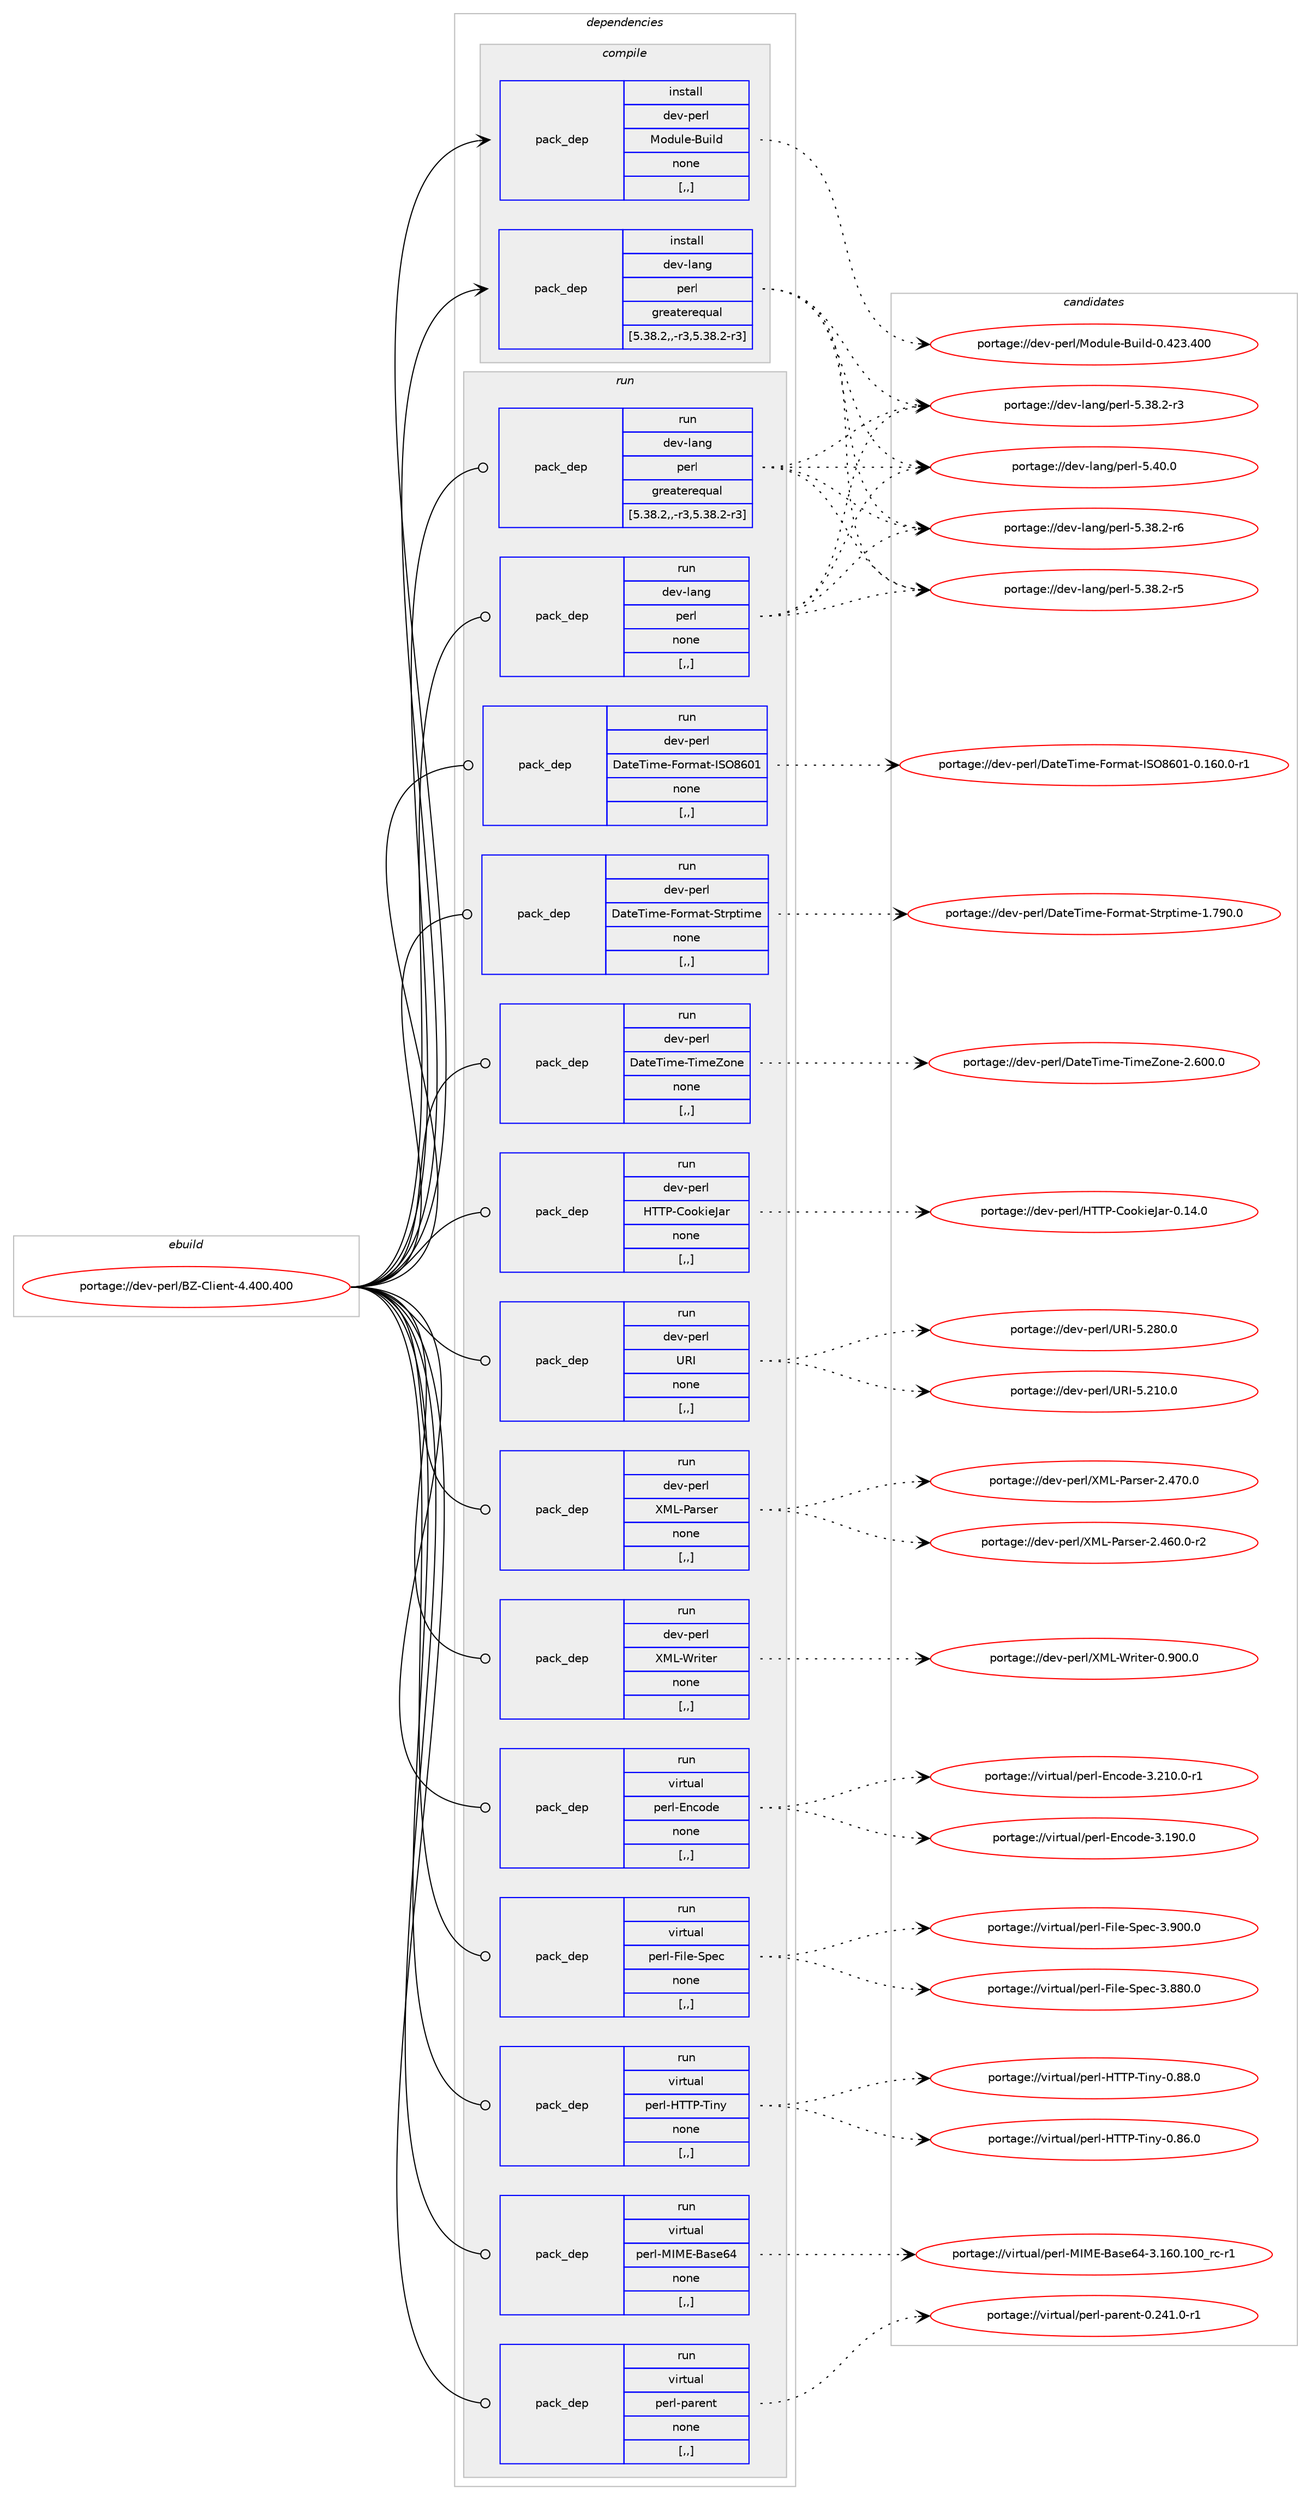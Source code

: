 digraph prolog {

# *************
# Graph options
# *************

newrank=true;
concentrate=true;
compound=true;
graph [rankdir=LR,fontname=Helvetica,fontsize=10,ranksep=1.5];#, ranksep=2.5, nodesep=0.2];
edge  [arrowhead=vee];
node  [fontname=Helvetica,fontsize=10];

# **********
# The ebuild
# **********

subgraph cluster_leftcol {
color=gray;
label=<<i>ebuild</i>>;
id [label="portage://dev-perl/BZ-Client-4.400.400", color=red, width=4, href="../dev-perl/BZ-Client-4.400.400.svg"];
}

# ****************
# The dependencies
# ****************

subgraph cluster_midcol {
color=gray;
label=<<i>dependencies</i>>;
subgraph cluster_compile {
fillcolor="#eeeeee";
style=filled;
label=<<i>compile</i>>;
subgraph pack95588 {
dependency126599 [label=<<TABLE BORDER="0" CELLBORDER="1" CELLSPACING="0" CELLPADDING="4" WIDTH="220"><TR><TD ROWSPAN="6" CELLPADDING="30">pack_dep</TD></TR><TR><TD WIDTH="110">install</TD></TR><TR><TD>dev-lang</TD></TR><TR><TD>perl</TD></TR><TR><TD>greaterequal</TD></TR><TR><TD>[5.38.2,,-r3,5.38.2-r3]</TD></TR></TABLE>>, shape=none, color=blue];
}
id:e -> dependency126599:w [weight=20,style="solid",arrowhead="vee"];
subgraph pack95589 {
dependency126600 [label=<<TABLE BORDER="0" CELLBORDER="1" CELLSPACING="0" CELLPADDING="4" WIDTH="220"><TR><TD ROWSPAN="6" CELLPADDING="30">pack_dep</TD></TR><TR><TD WIDTH="110">install</TD></TR><TR><TD>dev-perl</TD></TR><TR><TD>Module-Build</TD></TR><TR><TD>none</TD></TR><TR><TD>[,,]</TD></TR></TABLE>>, shape=none, color=blue];
}
id:e -> dependency126600:w [weight=20,style="solid",arrowhead="vee"];
}
subgraph cluster_compileandrun {
fillcolor="#eeeeee";
style=filled;
label=<<i>compile and run</i>>;
}
subgraph cluster_run {
fillcolor="#eeeeee";
style=filled;
label=<<i>run</i>>;
subgraph pack95590 {
dependency126601 [label=<<TABLE BORDER="0" CELLBORDER="1" CELLSPACING="0" CELLPADDING="4" WIDTH="220"><TR><TD ROWSPAN="6" CELLPADDING="30">pack_dep</TD></TR><TR><TD WIDTH="110">run</TD></TR><TR><TD>dev-lang</TD></TR><TR><TD>perl</TD></TR><TR><TD>greaterequal</TD></TR><TR><TD>[5.38.2,,-r3,5.38.2-r3]</TD></TR></TABLE>>, shape=none, color=blue];
}
id:e -> dependency126601:w [weight=20,style="solid",arrowhead="odot"];
subgraph pack95591 {
dependency126602 [label=<<TABLE BORDER="0" CELLBORDER="1" CELLSPACING="0" CELLPADDING="4" WIDTH="220"><TR><TD ROWSPAN="6" CELLPADDING="30">pack_dep</TD></TR><TR><TD WIDTH="110">run</TD></TR><TR><TD>dev-lang</TD></TR><TR><TD>perl</TD></TR><TR><TD>none</TD></TR><TR><TD>[,,]</TD></TR></TABLE>>, shape=none, color=blue];
}
id:e -> dependency126602:w [weight=20,style="solid",arrowhead="odot"];
subgraph pack95592 {
dependency126603 [label=<<TABLE BORDER="0" CELLBORDER="1" CELLSPACING="0" CELLPADDING="4" WIDTH="220"><TR><TD ROWSPAN="6" CELLPADDING="30">pack_dep</TD></TR><TR><TD WIDTH="110">run</TD></TR><TR><TD>dev-perl</TD></TR><TR><TD>DateTime-Format-ISO8601</TD></TR><TR><TD>none</TD></TR><TR><TD>[,,]</TD></TR></TABLE>>, shape=none, color=blue];
}
id:e -> dependency126603:w [weight=20,style="solid",arrowhead="odot"];
subgraph pack95593 {
dependency126604 [label=<<TABLE BORDER="0" CELLBORDER="1" CELLSPACING="0" CELLPADDING="4" WIDTH="220"><TR><TD ROWSPAN="6" CELLPADDING="30">pack_dep</TD></TR><TR><TD WIDTH="110">run</TD></TR><TR><TD>dev-perl</TD></TR><TR><TD>DateTime-Format-Strptime</TD></TR><TR><TD>none</TD></TR><TR><TD>[,,]</TD></TR></TABLE>>, shape=none, color=blue];
}
id:e -> dependency126604:w [weight=20,style="solid",arrowhead="odot"];
subgraph pack95594 {
dependency126605 [label=<<TABLE BORDER="0" CELLBORDER="1" CELLSPACING="0" CELLPADDING="4" WIDTH="220"><TR><TD ROWSPAN="6" CELLPADDING="30">pack_dep</TD></TR><TR><TD WIDTH="110">run</TD></TR><TR><TD>dev-perl</TD></TR><TR><TD>DateTime-TimeZone</TD></TR><TR><TD>none</TD></TR><TR><TD>[,,]</TD></TR></TABLE>>, shape=none, color=blue];
}
id:e -> dependency126605:w [weight=20,style="solid",arrowhead="odot"];
subgraph pack95595 {
dependency126606 [label=<<TABLE BORDER="0" CELLBORDER="1" CELLSPACING="0" CELLPADDING="4" WIDTH="220"><TR><TD ROWSPAN="6" CELLPADDING="30">pack_dep</TD></TR><TR><TD WIDTH="110">run</TD></TR><TR><TD>dev-perl</TD></TR><TR><TD>HTTP-CookieJar</TD></TR><TR><TD>none</TD></TR><TR><TD>[,,]</TD></TR></TABLE>>, shape=none, color=blue];
}
id:e -> dependency126606:w [weight=20,style="solid",arrowhead="odot"];
subgraph pack95596 {
dependency126607 [label=<<TABLE BORDER="0" CELLBORDER="1" CELLSPACING="0" CELLPADDING="4" WIDTH="220"><TR><TD ROWSPAN="6" CELLPADDING="30">pack_dep</TD></TR><TR><TD WIDTH="110">run</TD></TR><TR><TD>dev-perl</TD></TR><TR><TD>URI</TD></TR><TR><TD>none</TD></TR><TR><TD>[,,]</TD></TR></TABLE>>, shape=none, color=blue];
}
id:e -> dependency126607:w [weight=20,style="solid",arrowhead="odot"];
subgraph pack95597 {
dependency126608 [label=<<TABLE BORDER="0" CELLBORDER="1" CELLSPACING="0" CELLPADDING="4" WIDTH="220"><TR><TD ROWSPAN="6" CELLPADDING="30">pack_dep</TD></TR><TR><TD WIDTH="110">run</TD></TR><TR><TD>dev-perl</TD></TR><TR><TD>XML-Parser</TD></TR><TR><TD>none</TD></TR><TR><TD>[,,]</TD></TR></TABLE>>, shape=none, color=blue];
}
id:e -> dependency126608:w [weight=20,style="solid",arrowhead="odot"];
subgraph pack95598 {
dependency126609 [label=<<TABLE BORDER="0" CELLBORDER="1" CELLSPACING="0" CELLPADDING="4" WIDTH="220"><TR><TD ROWSPAN="6" CELLPADDING="30">pack_dep</TD></TR><TR><TD WIDTH="110">run</TD></TR><TR><TD>dev-perl</TD></TR><TR><TD>XML-Writer</TD></TR><TR><TD>none</TD></TR><TR><TD>[,,]</TD></TR></TABLE>>, shape=none, color=blue];
}
id:e -> dependency126609:w [weight=20,style="solid",arrowhead="odot"];
subgraph pack95599 {
dependency126610 [label=<<TABLE BORDER="0" CELLBORDER="1" CELLSPACING="0" CELLPADDING="4" WIDTH="220"><TR><TD ROWSPAN="6" CELLPADDING="30">pack_dep</TD></TR><TR><TD WIDTH="110">run</TD></TR><TR><TD>virtual</TD></TR><TR><TD>perl-Encode</TD></TR><TR><TD>none</TD></TR><TR><TD>[,,]</TD></TR></TABLE>>, shape=none, color=blue];
}
id:e -> dependency126610:w [weight=20,style="solid",arrowhead="odot"];
subgraph pack95600 {
dependency126611 [label=<<TABLE BORDER="0" CELLBORDER="1" CELLSPACING="0" CELLPADDING="4" WIDTH="220"><TR><TD ROWSPAN="6" CELLPADDING="30">pack_dep</TD></TR><TR><TD WIDTH="110">run</TD></TR><TR><TD>virtual</TD></TR><TR><TD>perl-File-Spec</TD></TR><TR><TD>none</TD></TR><TR><TD>[,,]</TD></TR></TABLE>>, shape=none, color=blue];
}
id:e -> dependency126611:w [weight=20,style="solid",arrowhead="odot"];
subgraph pack95601 {
dependency126612 [label=<<TABLE BORDER="0" CELLBORDER="1" CELLSPACING="0" CELLPADDING="4" WIDTH="220"><TR><TD ROWSPAN="6" CELLPADDING="30">pack_dep</TD></TR><TR><TD WIDTH="110">run</TD></TR><TR><TD>virtual</TD></TR><TR><TD>perl-HTTP-Tiny</TD></TR><TR><TD>none</TD></TR><TR><TD>[,,]</TD></TR></TABLE>>, shape=none, color=blue];
}
id:e -> dependency126612:w [weight=20,style="solid",arrowhead="odot"];
subgraph pack95602 {
dependency126613 [label=<<TABLE BORDER="0" CELLBORDER="1" CELLSPACING="0" CELLPADDING="4" WIDTH="220"><TR><TD ROWSPAN="6" CELLPADDING="30">pack_dep</TD></TR><TR><TD WIDTH="110">run</TD></TR><TR><TD>virtual</TD></TR><TR><TD>perl-MIME-Base64</TD></TR><TR><TD>none</TD></TR><TR><TD>[,,]</TD></TR></TABLE>>, shape=none, color=blue];
}
id:e -> dependency126613:w [weight=20,style="solid",arrowhead="odot"];
subgraph pack95603 {
dependency126614 [label=<<TABLE BORDER="0" CELLBORDER="1" CELLSPACING="0" CELLPADDING="4" WIDTH="220"><TR><TD ROWSPAN="6" CELLPADDING="30">pack_dep</TD></TR><TR><TD WIDTH="110">run</TD></TR><TR><TD>virtual</TD></TR><TR><TD>perl-parent</TD></TR><TR><TD>none</TD></TR><TR><TD>[,,]</TD></TR></TABLE>>, shape=none, color=blue];
}
id:e -> dependency126614:w [weight=20,style="solid",arrowhead="odot"];
}
}

# **************
# The candidates
# **************

subgraph cluster_choices {
rank=same;
color=gray;
label=<<i>candidates</i>>;

subgraph choice95588 {
color=black;
nodesep=1;
choice10010111845108971101034711210111410845534652484648 [label="portage://dev-lang/perl-5.40.0", color=red, width=4,href="../dev-lang/perl-5.40.0.svg"];
choice100101118451089711010347112101114108455346515646504511454 [label="portage://dev-lang/perl-5.38.2-r6", color=red, width=4,href="../dev-lang/perl-5.38.2-r6.svg"];
choice100101118451089711010347112101114108455346515646504511453 [label="portage://dev-lang/perl-5.38.2-r5", color=red, width=4,href="../dev-lang/perl-5.38.2-r5.svg"];
choice100101118451089711010347112101114108455346515646504511451 [label="portage://dev-lang/perl-5.38.2-r3", color=red, width=4,href="../dev-lang/perl-5.38.2-r3.svg"];
dependency126599:e -> choice10010111845108971101034711210111410845534652484648:w [style=dotted,weight="100"];
dependency126599:e -> choice100101118451089711010347112101114108455346515646504511454:w [style=dotted,weight="100"];
dependency126599:e -> choice100101118451089711010347112101114108455346515646504511453:w [style=dotted,weight="100"];
dependency126599:e -> choice100101118451089711010347112101114108455346515646504511451:w [style=dotted,weight="100"];
}
subgraph choice95589 {
color=black;
nodesep=1;
choice100101118451121011141084777111100117108101456611710510810045484652505146524848 [label="portage://dev-perl/Module-Build-0.423.400", color=red, width=4,href="../dev-perl/Module-Build-0.423.400.svg"];
dependency126600:e -> choice100101118451121011141084777111100117108101456611710510810045484652505146524848:w [style=dotted,weight="100"];
}
subgraph choice95590 {
color=black;
nodesep=1;
choice10010111845108971101034711210111410845534652484648 [label="portage://dev-lang/perl-5.40.0", color=red, width=4,href="../dev-lang/perl-5.40.0.svg"];
choice100101118451089711010347112101114108455346515646504511454 [label="portage://dev-lang/perl-5.38.2-r6", color=red, width=4,href="../dev-lang/perl-5.38.2-r6.svg"];
choice100101118451089711010347112101114108455346515646504511453 [label="portage://dev-lang/perl-5.38.2-r5", color=red, width=4,href="../dev-lang/perl-5.38.2-r5.svg"];
choice100101118451089711010347112101114108455346515646504511451 [label="portage://dev-lang/perl-5.38.2-r3", color=red, width=4,href="../dev-lang/perl-5.38.2-r3.svg"];
dependency126601:e -> choice10010111845108971101034711210111410845534652484648:w [style=dotted,weight="100"];
dependency126601:e -> choice100101118451089711010347112101114108455346515646504511454:w [style=dotted,weight="100"];
dependency126601:e -> choice100101118451089711010347112101114108455346515646504511453:w [style=dotted,weight="100"];
dependency126601:e -> choice100101118451089711010347112101114108455346515646504511451:w [style=dotted,weight="100"];
}
subgraph choice95591 {
color=black;
nodesep=1;
choice10010111845108971101034711210111410845534652484648 [label="portage://dev-lang/perl-5.40.0", color=red, width=4,href="../dev-lang/perl-5.40.0.svg"];
choice100101118451089711010347112101114108455346515646504511454 [label="portage://dev-lang/perl-5.38.2-r6", color=red, width=4,href="../dev-lang/perl-5.38.2-r6.svg"];
choice100101118451089711010347112101114108455346515646504511453 [label="portage://dev-lang/perl-5.38.2-r5", color=red, width=4,href="../dev-lang/perl-5.38.2-r5.svg"];
choice100101118451089711010347112101114108455346515646504511451 [label="portage://dev-lang/perl-5.38.2-r3", color=red, width=4,href="../dev-lang/perl-5.38.2-r3.svg"];
dependency126602:e -> choice10010111845108971101034711210111410845534652484648:w [style=dotted,weight="100"];
dependency126602:e -> choice100101118451089711010347112101114108455346515646504511454:w [style=dotted,weight="100"];
dependency126602:e -> choice100101118451089711010347112101114108455346515646504511453:w [style=dotted,weight="100"];
dependency126602:e -> choice100101118451089711010347112101114108455346515646504511451:w [style=dotted,weight="100"];
}
subgraph choice95592 {
color=black;
nodesep=1;
choice1001011184511210111410847689711610184105109101457011111410997116457383795654484945484649544846484511449 [label="portage://dev-perl/DateTime-Format-ISO8601-0.160.0-r1", color=red, width=4,href="../dev-perl/DateTime-Format-ISO8601-0.160.0-r1.svg"];
dependency126603:e -> choice1001011184511210111410847689711610184105109101457011111410997116457383795654484945484649544846484511449:w [style=dotted,weight="100"];
}
subgraph choice95593 {
color=black;
nodesep=1;
choice100101118451121011141084768971161018410510910145701111141099711645831161141121161051091014549465557484648 [label="portage://dev-perl/DateTime-Format-Strptime-1.790.0", color=red, width=4,href="../dev-perl/DateTime-Format-Strptime-1.790.0.svg"];
dependency126604:e -> choice100101118451121011141084768971161018410510910145701111141099711645831161141121161051091014549465557484648:w [style=dotted,weight="100"];
}
subgraph choice95594 {
color=black;
nodesep=1;
choice10010111845112101114108476897116101841051091014584105109101901111101014550465448484648 [label="portage://dev-perl/DateTime-TimeZone-2.600.0", color=red, width=4,href="../dev-perl/DateTime-TimeZone-2.600.0.svg"];
dependency126605:e -> choice10010111845112101114108476897116101841051091014584105109101901111101014550465448484648:w [style=dotted,weight="100"];
}
subgraph choice95595 {
color=black;
nodesep=1;
choice1001011184511210111410847728484804567111111107105101749711445484649524648 [label="portage://dev-perl/HTTP-CookieJar-0.14.0", color=red, width=4,href="../dev-perl/HTTP-CookieJar-0.14.0.svg"];
dependency126606:e -> choice1001011184511210111410847728484804567111111107105101749711445484649524648:w [style=dotted,weight="100"];
}
subgraph choice95596 {
color=black;
nodesep=1;
choice10010111845112101114108478582734553465056484648 [label="portage://dev-perl/URI-5.280.0", color=red, width=4,href="../dev-perl/URI-5.280.0.svg"];
choice10010111845112101114108478582734553465049484648 [label="portage://dev-perl/URI-5.210.0", color=red, width=4,href="../dev-perl/URI-5.210.0.svg"];
dependency126607:e -> choice10010111845112101114108478582734553465056484648:w [style=dotted,weight="100"];
dependency126607:e -> choice10010111845112101114108478582734553465049484648:w [style=dotted,weight="100"];
}
subgraph choice95597 {
color=black;
nodesep=1;
choice10010111845112101114108478877764580971141151011144550465255484648 [label="portage://dev-perl/XML-Parser-2.470.0", color=red, width=4,href="../dev-perl/XML-Parser-2.470.0.svg"];
choice100101118451121011141084788777645809711411510111445504652544846484511450 [label="portage://dev-perl/XML-Parser-2.460.0-r2", color=red, width=4,href="../dev-perl/XML-Parser-2.460.0-r2.svg"];
dependency126608:e -> choice10010111845112101114108478877764580971141151011144550465255484648:w [style=dotted,weight="100"];
dependency126608:e -> choice100101118451121011141084788777645809711411510111445504652544846484511450:w [style=dotted,weight="100"];
}
subgraph choice95598 {
color=black;
nodesep=1;
choice100101118451121011141084788777645871141051161011144548465748484648 [label="portage://dev-perl/XML-Writer-0.900.0", color=red, width=4,href="../dev-perl/XML-Writer-0.900.0.svg"];
dependency126609:e -> choice100101118451121011141084788777645871141051161011144548465748484648:w [style=dotted,weight="100"];
}
subgraph choice95599 {
color=black;
nodesep=1;
choice118105114116117971084711210111410845691109911110010145514650494846484511449 [label="portage://virtual/perl-Encode-3.210.0-r1", color=red, width=4,href="../virtual/perl-Encode-3.210.0-r1.svg"];
choice11810511411611797108471121011141084569110991111001014551464957484648 [label="portage://virtual/perl-Encode-3.190.0", color=red, width=4,href="../virtual/perl-Encode-3.190.0.svg"];
dependency126610:e -> choice118105114116117971084711210111410845691109911110010145514650494846484511449:w [style=dotted,weight="100"];
dependency126610:e -> choice11810511411611797108471121011141084569110991111001014551464957484648:w [style=dotted,weight="100"];
}
subgraph choice95600 {
color=black;
nodesep=1;
choice118105114116117971084711210111410845701051081014583112101994551465748484648 [label="portage://virtual/perl-File-Spec-3.900.0", color=red, width=4,href="../virtual/perl-File-Spec-3.900.0.svg"];
choice118105114116117971084711210111410845701051081014583112101994551465656484648 [label="portage://virtual/perl-File-Spec-3.880.0", color=red, width=4,href="../virtual/perl-File-Spec-3.880.0.svg"];
dependency126611:e -> choice118105114116117971084711210111410845701051081014583112101994551465748484648:w [style=dotted,weight="100"];
dependency126611:e -> choice118105114116117971084711210111410845701051081014583112101994551465656484648:w [style=dotted,weight="100"];
}
subgraph choice95601 {
color=black;
nodesep=1;
choice11810511411611797108471121011141084572848480458410511012145484656564648 [label="portage://virtual/perl-HTTP-Tiny-0.88.0", color=red, width=4,href="../virtual/perl-HTTP-Tiny-0.88.0.svg"];
choice11810511411611797108471121011141084572848480458410511012145484656544648 [label="portage://virtual/perl-HTTP-Tiny-0.86.0", color=red, width=4,href="../virtual/perl-HTTP-Tiny-0.86.0.svg"];
dependency126612:e -> choice11810511411611797108471121011141084572848480458410511012145484656564648:w [style=dotted,weight="100"];
dependency126612:e -> choice11810511411611797108471121011141084572848480458410511012145484656544648:w [style=dotted,weight="100"];
}
subgraph choice95602 {
color=black;
nodesep=1;
choice1181051141161179710847112101114108457773776945669711510154524551464954484649484895114994511449 [label="portage://virtual/perl-MIME-Base64-3.160.100_rc-r1", color=red, width=4,href="../virtual/perl-MIME-Base64-3.160.100_rc-r1.svg"];
dependency126613:e -> choice1181051141161179710847112101114108457773776945669711510154524551464954484649484895114994511449:w [style=dotted,weight="100"];
}
subgraph choice95603 {
color=black;
nodesep=1;
choice1181051141161179710847112101114108451129711410111011645484650524946484511449 [label="portage://virtual/perl-parent-0.241.0-r1", color=red, width=4,href="../virtual/perl-parent-0.241.0-r1.svg"];
dependency126614:e -> choice1181051141161179710847112101114108451129711410111011645484650524946484511449:w [style=dotted,weight="100"];
}
}

}
